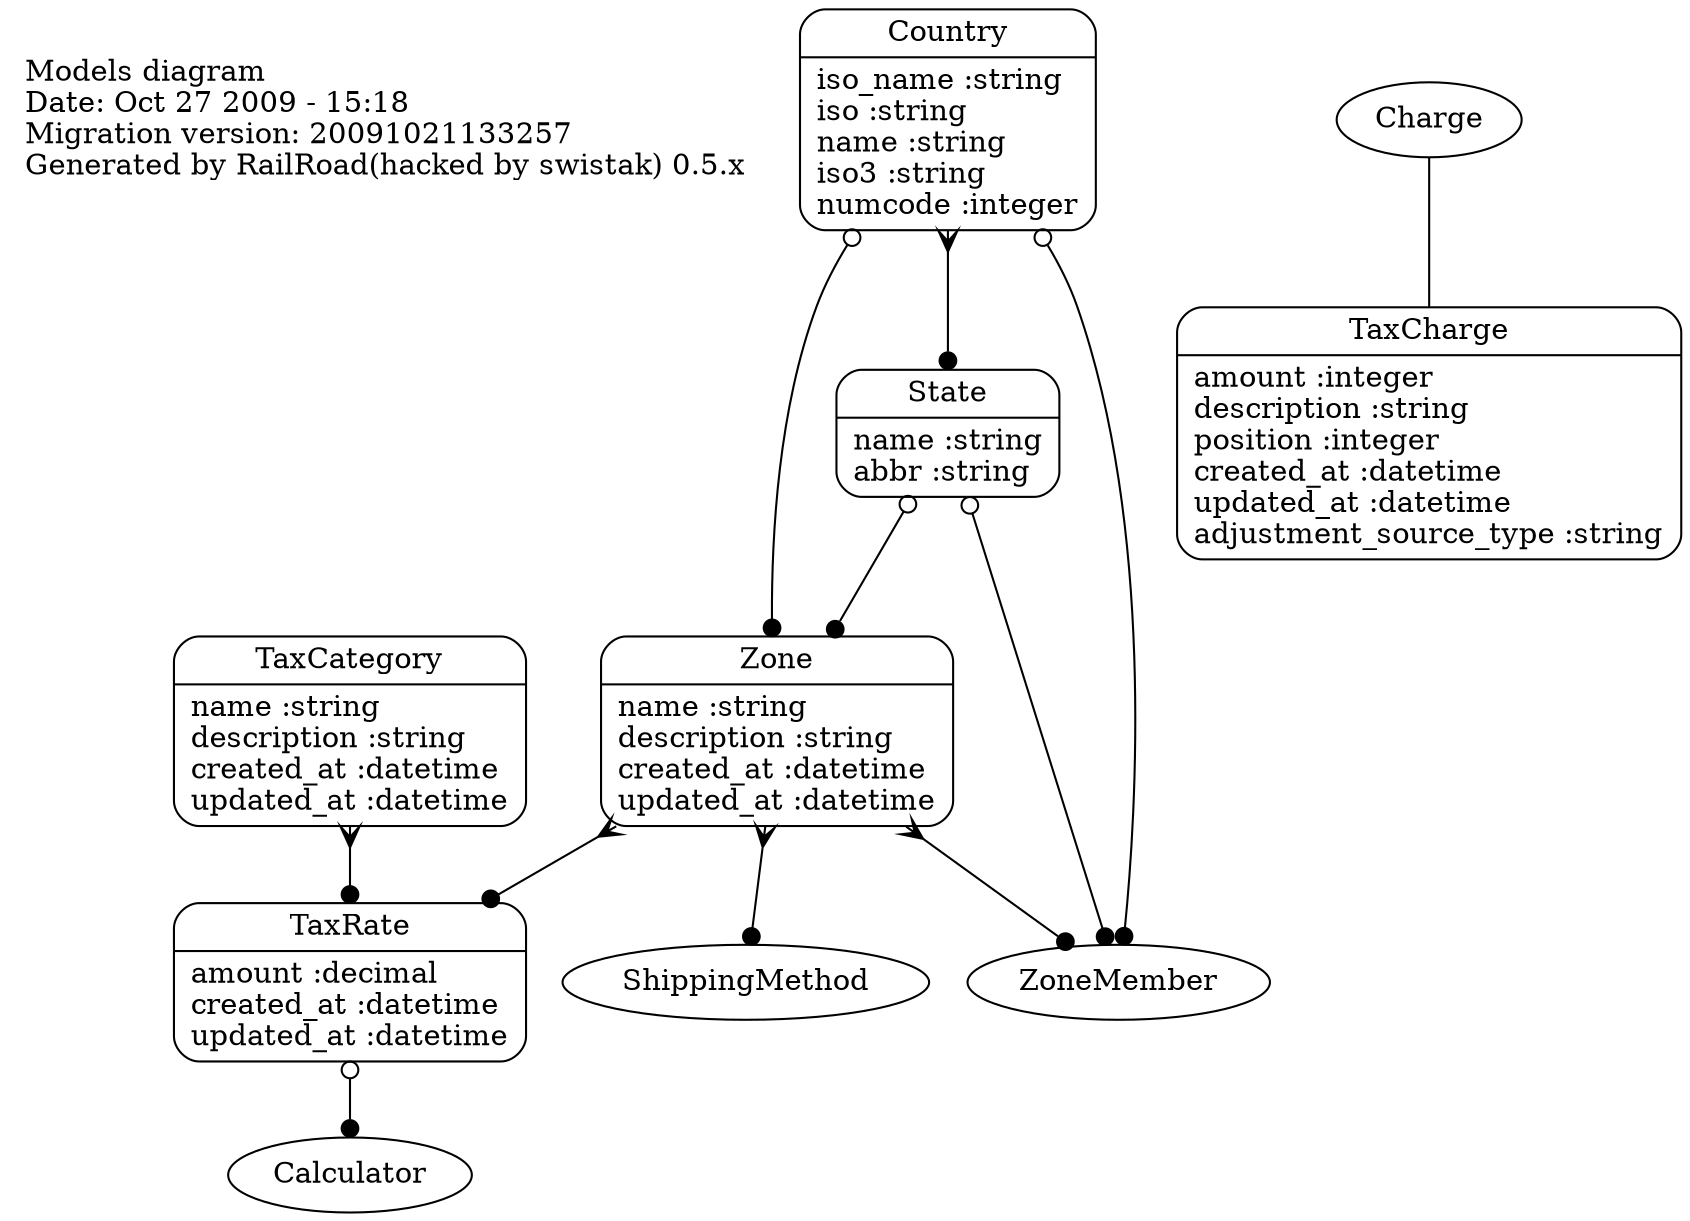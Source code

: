 digraph models_diagram {
	graph[overlap=false, splines=true]
	_diagram_info [shape="plaintext", label="Models diagram\lDate: Oct 27 2009 - 15:18\lMigration version: 20091021133257\lGenerated by RailRoad(hacked by swistak) 0.5.x\l", fontsize=14]
	"TaxRate" [shape=Mrecord, label="{TaxRate|amount :decimal\lcreated_at :datetime\lupdated_at :datetime\l}"]
	"TaxCategory" [shape=Mrecord, label="{TaxCategory|name :string\ldescription :string\lcreated_at :datetime\lupdated_at :datetime\l}"]
	"Zone" [shape=Mrecord, label="{Zone|name :string\ldescription :string\lcreated_at :datetime\lupdated_at :datetime\l}"]
	"State" [shape=Mrecord, label="{State|name :string\labbr :string\l}"]
	"Country" [shape=Mrecord, label="{Country|iso_name :string\liso :string\lname :string\liso3 :string\lnumcode :integer\l}"]
	"TaxCharge" [shape=Mrecord, label="{TaxCharge|amount :integer\ldescription :string\lposition :integer\lcreated_at :datetime\lupdated_at :datetime\ladjustment_source_type :string\l}"]
	"TaxRate" -> "Calculator" [arrowtail=odot, arrowhead=dot, dir=both]
	"TaxCategory" -> "TaxRate" [arrowtail=crow, arrowhead=dot, dir=both]
	"Zone" -> "ShippingMethod" [arrowtail=crow, arrowhead=dot, dir=both]
	"Zone" -> "TaxRate" [arrowtail=crow, arrowhead=dot, dir=both]
	"Zone" -> "ZoneMember" [arrowtail=crow, arrowhead=dot, dir=both]
	"State" -> "Zone" [arrowtail=odot, arrowhead=dot, dir=both]
	"State" -> "ZoneMember" [arrowtail=odot, arrowhead=dot, dir=both]
	"Country" -> "Zone" [arrowtail=odot, arrowhead=dot, dir=both]
	"Country" -> "ZoneMember" [arrowtail=odot, arrowhead=dot, dir=both]
	"Country" -> "State" [arrowtail=crow, arrowhead=dot, dir=both]
	"Charge" -> "TaxCharge" [label="", arrowhead="none", arrowtail="onormal"]
}
